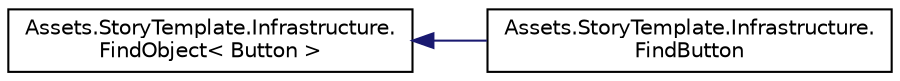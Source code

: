 digraph "Graphical Class Hierarchy"
{
  edge [fontname="Helvetica",fontsize="10",labelfontname="Helvetica",labelfontsize="10"];
  node [fontname="Helvetica",fontsize="10",shape=record];
  rankdir="LR";
  Node1 [label="Assets.StoryTemplate.Infrastructure.\lFindObject\< Button \>",height=0.2,width=0.4,color="black", fillcolor="white", style="filled",URL="$dd/d04/classAssets_1_1StoryTemplate_1_1Infrastructure_1_1FindObject.html"];
  Node1 -> Node2 [dir="back",color="midnightblue",fontsize="10",style="solid",fontname="Helvetica"];
  Node2 [label="Assets.StoryTemplate.Infrastructure.\lFindButton",height=0.2,width=0.4,color="black", fillcolor="white", style="filled",URL="$d0/d60/classAssets_1_1StoryTemplate_1_1Infrastructure_1_1FindButton.html"];
}
